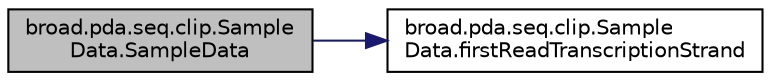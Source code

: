 digraph "broad.pda.seq.clip.SampleData.SampleData"
{
  edge [fontname="Helvetica",fontsize="10",labelfontname="Helvetica",labelfontsize="10"];
  node [fontname="Helvetica",fontsize="10",shape=record];
  rankdir="LR";
  Node1 [label="broad.pda.seq.clip.Sample\lData.SampleData",height=0.2,width=0.4,color="black", fillcolor="grey75", style="filled" fontcolor="black"];
  Node1 -> Node2 [color="midnightblue",fontsize="10",style="solid"];
  Node2 [label="broad.pda.seq.clip.Sample\lData.firstReadTranscriptionStrand",height=0.2,width=0.4,color="black", fillcolor="white", style="filled",URL="$classbroad_1_1pda_1_1seq_1_1clip_1_1_sample_data.html#a8bd77375c425d2175f5e63a85120b244"];
}
